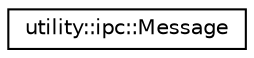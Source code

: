digraph "Graphical Class Hierarchy"
{
 // LATEX_PDF_SIZE
  edge [fontname="Helvetica",fontsize="10",labelfontname="Helvetica",labelfontsize="10"];
  node [fontname="Helvetica",fontsize="10",shape=record];
  rankdir="LR";
  Node0 [label="utility::ipc::Message",height=0.2,width=0.4,color="black", fillcolor="white", style="filled",URL="$classutility_1_1ipc_1_1Message.html",tooltip="A IPC(Local and Net) message class."];
}

